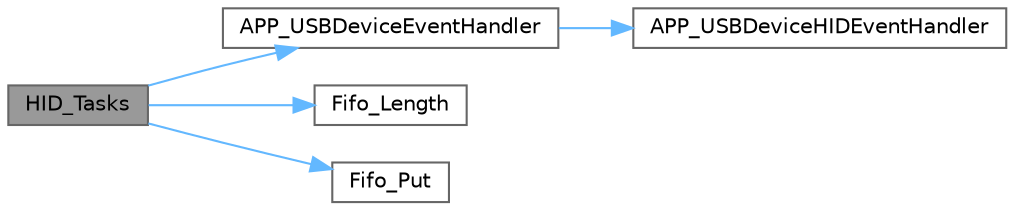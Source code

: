 digraph "HID_Tasks"
{
 // LATEX_PDF_SIZE
  bgcolor="transparent";
  edge [fontname=Helvetica,fontsize=10,labelfontname=Helvetica,labelfontsize=10];
  node [fontname=Helvetica,fontsize=10,shape=box,height=0.2,width=0.4];
  rankdir="LR";
  Node1 [id="Node000001",label="HID_Tasks",height=0.2,width=0.4,color="gray40", fillcolor="grey60", style="filled", fontcolor="black",tooltip=" "];
  Node1 -> Node2 [id="edge1_Node000001_Node000002",color="steelblue1",style="solid",tooltip=" "];
  Node2 [id="Node000002",label="APP_USBDeviceEventHandler",height=0.2,width=0.4,color="grey40", fillcolor="white", style="filled",URL="$hid_8c.html#a4a626868c7f75877521a00d2abf8a8b2",tooltip=" "];
  Node2 -> Node3 [id="edge2_Node000002_Node000003",color="steelblue1",style="solid",tooltip=" "];
  Node3 [id="Node000003",label="APP_USBDeviceHIDEventHandler",height=0.2,width=0.4,color="grey40", fillcolor="white", style="filled",URL="$hid_8c.html#ad1c40ae5721f0b1be13a18aefa55f216",tooltip=" "];
  Node1 -> Node4 [id="edge3_Node000001_Node000004",color="steelblue1",style="solid",tooltip=" "];
  Node4 [id="Node000004",label="Fifo_Length",height=0.2,width=0.4,color="grey40", fillcolor="white", style="filled",URL="$fifo_8c.html#af9b60b7e38d0de249e9c2899e5266c44",tooltip=" "];
  Node1 -> Node5 [id="edge4_Node000001_Node000005",color="steelblue1",style="solid",tooltip=" "];
  Node5 [id="Node000005",label="Fifo_Put",height=0.2,width=0.4,color="grey40", fillcolor="white", style="filled",URL="$fifo_8c.html#aa509be4f95c11aac886b98718a15e849",tooltip=" "];
}

